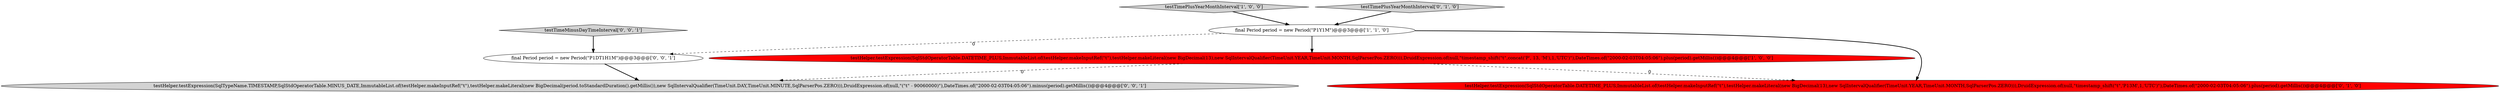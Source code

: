 digraph {
1 [style = filled, label = "final Period period = new Period(\"P1Y1M\")@@@3@@@['1', '1', '0']", fillcolor = white, shape = ellipse image = "AAA0AAABBB1BBB"];
6 [style = filled, label = "testTimeMinusDayTimeInterval['0', '0', '1']", fillcolor = lightgray, shape = diamond image = "AAA0AAABBB3BBB"];
3 [style = filled, label = "testHelper.testExpression(SqlStdOperatorTable.DATETIME_PLUS,ImmutableList.of(testHelper.makeInputRef(\"t\"),testHelper.makeLiteral(new BigDecimal(13),new SqlIntervalQualifier(TimeUnit.YEAR,TimeUnit.MONTH,SqlParserPos.ZERO))),DruidExpression.of(null,\"timestamp_shift(\"t\",'P13M',1,'UTC')\"),DateTimes.of(\"2000-02-03T04:05:06\").plus(period).getMillis())@@@4@@@['0', '1', '0']", fillcolor = red, shape = ellipse image = "AAA1AAABBB2BBB"];
0 [style = filled, label = "testTimePlusYearMonthInterval['1', '0', '0']", fillcolor = lightgray, shape = diamond image = "AAA0AAABBB1BBB"];
5 [style = filled, label = "final Period period = new Period(\"P1DT1H1M\")@@@3@@@['0', '0', '1']", fillcolor = white, shape = ellipse image = "AAA0AAABBB3BBB"];
2 [style = filled, label = "testHelper.testExpression(SqlStdOperatorTable.DATETIME_PLUS,ImmutableList.of(testHelper.makeInputRef(\"t\"),testHelper.makeLiteral(new BigDecimal(13),new SqlIntervalQualifier(TimeUnit.YEAR,TimeUnit.MONTH,SqlParserPos.ZERO))),DruidExpression.of(null,\"timestamp_shift(\"t\",concat('P', 13, 'M'),1,'UTC')\"),DateTimes.of(\"2000-02-03T04:05:06\").plus(period).getMillis())@@@4@@@['1', '0', '0']", fillcolor = red, shape = ellipse image = "AAA1AAABBB1BBB"];
7 [style = filled, label = "testHelper.testExpression(SqlTypeName.TIMESTAMP,SqlStdOperatorTable.MINUS_DATE,ImmutableList.of(testHelper.makeInputRef(\"t\"),testHelper.makeLiteral(new BigDecimal(period.toStandardDuration().getMillis()),new SqlIntervalQualifier(TimeUnit.DAY,TimeUnit.MINUTE,SqlParserPos.ZERO))),DruidExpression.of(null,\"(\"t\" - 90060000)\"),DateTimes.of(\"2000-02-03T04:05:06\").minus(period).getMillis())@@@4@@@['0', '0', '1']", fillcolor = lightgray, shape = ellipse image = "AAA0AAABBB3BBB"];
4 [style = filled, label = "testTimePlusYearMonthInterval['0', '1', '0']", fillcolor = lightgray, shape = diamond image = "AAA0AAABBB2BBB"];
1->3 [style = bold, label=""];
5->7 [style = bold, label=""];
6->5 [style = bold, label=""];
4->1 [style = bold, label=""];
1->2 [style = bold, label=""];
1->5 [style = dashed, label="0"];
2->3 [style = dashed, label="0"];
2->7 [style = dashed, label="0"];
0->1 [style = bold, label=""];
}
